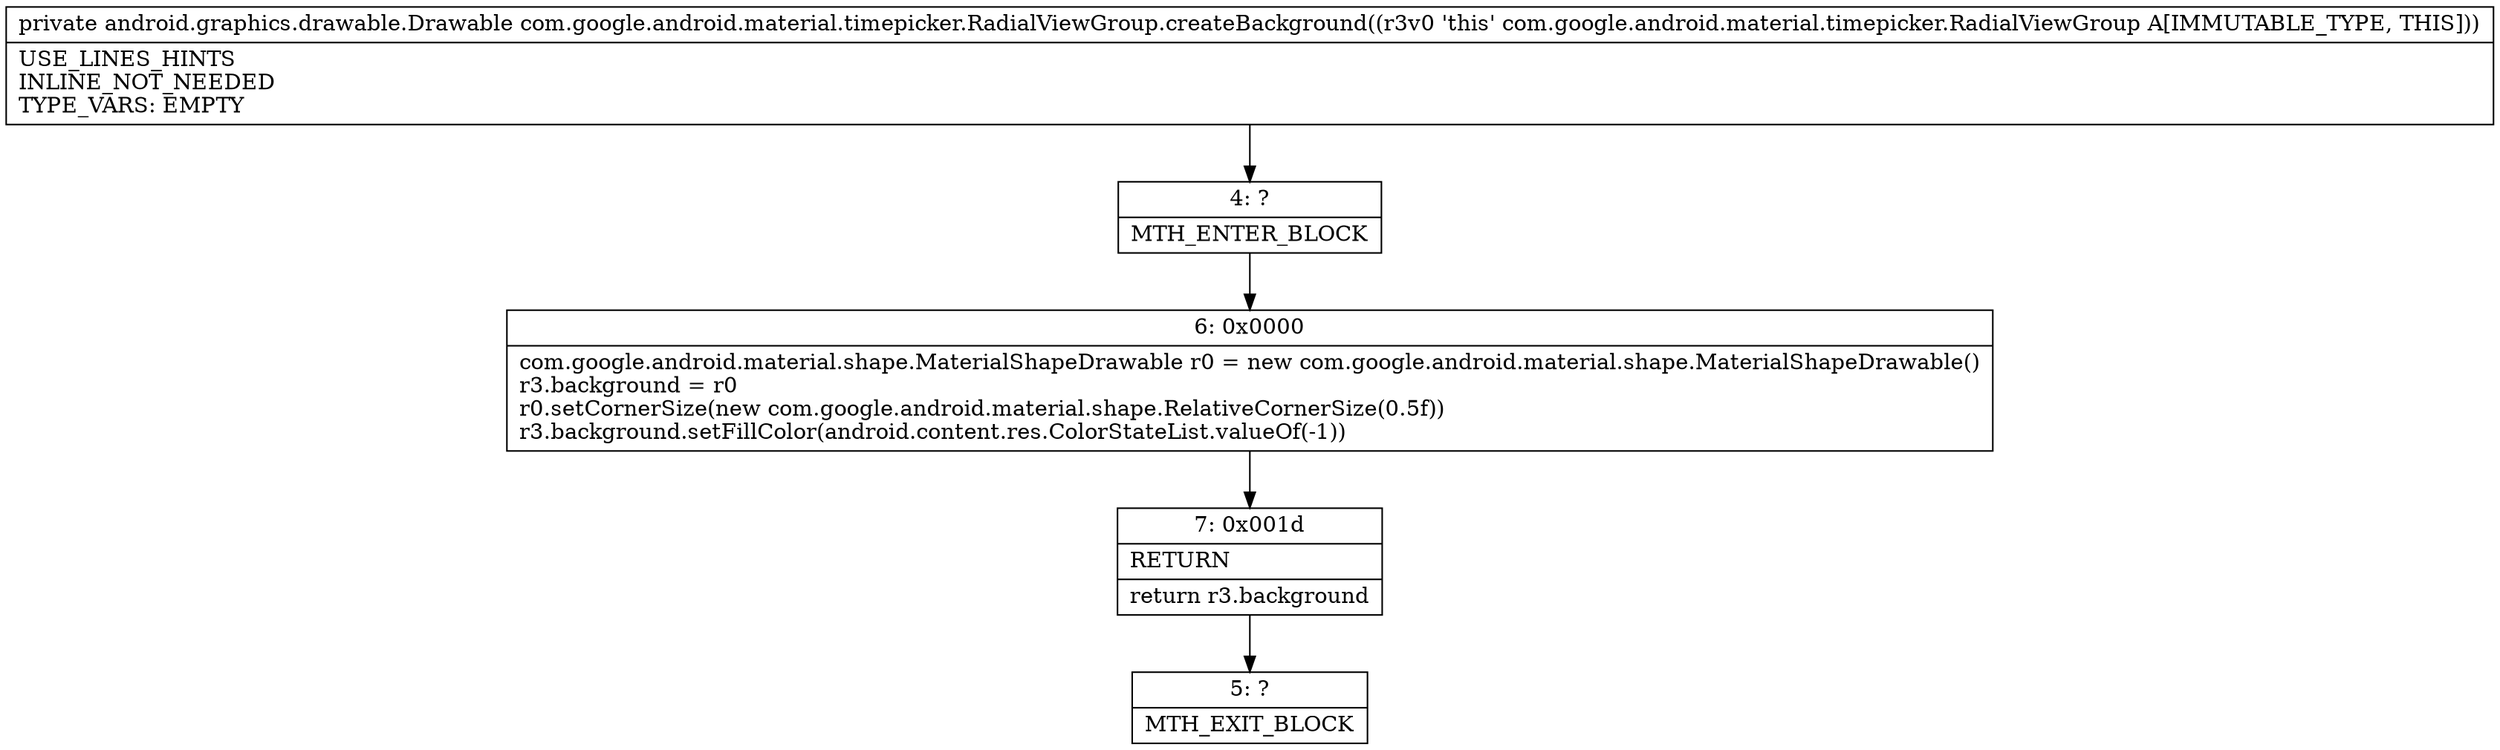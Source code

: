 digraph "CFG forcom.google.android.material.timepicker.RadialViewGroup.createBackground()Landroid\/graphics\/drawable\/Drawable;" {
Node_4 [shape=record,label="{4\:\ ?|MTH_ENTER_BLOCK\l}"];
Node_6 [shape=record,label="{6\:\ 0x0000|com.google.android.material.shape.MaterialShapeDrawable r0 = new com.google.android.material.shape.MaterialShapeDrawable()\lr3.background = r0\lr0.setCornerSize(new com.google.android.material.shape.RelativeCornerSize(0.5f))\lr3.background.setFillColor(android.content.res.ColorStateList.valueOf(\-1))\l}"];
Node_7 [shape=record,label="{7\:\ 0x001d|RETURN\l|return r3.background\l}"];
Node_5 [shape=record,label="{5\:\ ?|MTH_EXIT_BLOCK\l}"];
MethodNode[shape=record,label="{private android.graphics.drawable.Drawable com.google.android.material.timepicker.RadialViewGroup.createBackground((r3v0 'this' com.google.android.material.timepicker.RadialViewGroup A[IMMUTABLE_TYPE, THIS]))  | USE_LINES_HINTS\lINLINE_NOT_NEEDED\lTYPE_VARS: EMPTY\l}"];
MethodNode -> Node_4;Node_4 -> Node_6;
Node_6 -> Node_7;
Node_7 -> Node_5;
}

